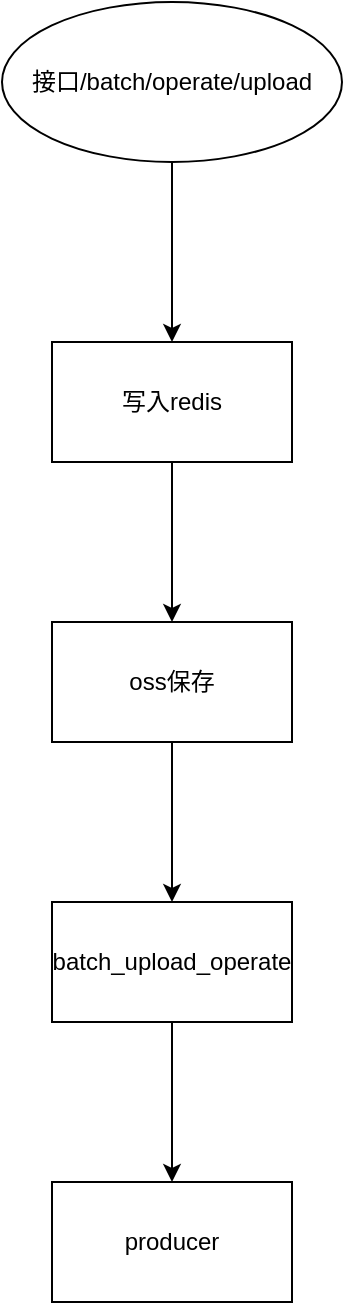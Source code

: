<mxfile version="14.2.9" type="github">
  <diagram id="UYI1o6EiJU6ZMrixAGvE" name="Page-1">
    <mxGraphModel dx="946" dy="499" grid="1" gridSize="10" guides="1" tooltips="1" connect="1" arrows="1" fold="1" page="1" pageScale="1" pageWidth="3300" pageHeight="4681" math="0" shadow="0">
      <root>
        <mxCell id="0" />
        <mxCell id="1" parent="0" />
        <mxCell id="F7SU4W-Cotm2c_y1UqXd-3" value="" style="edgeStyle=orthogonalEdgeStyle;rounded=0;orthogonalLoop=1;jettySize=auto;html=1;" edge="1" parent="1" source="F7SU4W-Cotm2c_y1UqXd-1" target="F7SU4W-Cotm2c_y1UqXd-2">
          <mxGeometry relative="1" as="geometry" />
        </mxCell>
        <mxCell id="F7SU4W-Cotm2c_y1UqXd-1" value="接口/batch/operate/upload" style="ellipse;whiteSpace=wrap;html=1;" vertex="1" parent="1">
          <mxGeometry x="300" y="60" width="170" height="80" as="geometry" />
        </mxCell>
        <mxCell id="F7SU4W-Cotm2c_y1UqXd-5" value="" style="edgeStyle=orthogonalEdgeStyle;rounded=0;orthogonalLoop=1;jettySize=auto;html=1;" edge="1" parent="1" source="F7SU4W-Cotm2c_y1UqXd-2" target="F7SU4W-Cotm2c_y1UqXd-4">
          <mxGeometry relative="1" as="geometry" />
        </mxCell>
        <mxCell id="F7SU4W-Cotm2c_y1UqXd-2" value="写入redis" style="whiteSpace=wrap;html=1;" vertex="1" parent="1">
          <mxGeometry x="325" y="230" width="120" height="60" as="geometry" />
        </mxCell>
        <mxCell id="F7SU4W-Cotm2c_y1UqXd-7" value="" style="edgeStyle=orthogonalEdgeStyle;rounded=0;orthogonalLoop=1;jettySize=auto;html=1;" edge="1" parent="1" source="F7SU4W-Cotm2c_y1UqXd-4" target="F7SU4W-Cotm2c_y1UqXd-6">
          <mxGeometry relative="1" as="geometry" />
        </mxCell>
        <mxCell id="F7SU4W-Cotm2c_y1UqXd-4" value="oss保存" style="whiteSpace=wrap;html=1;" vertex="1" parent="1">
          <mxGeometry x="325" y="370" width="120" height="60" as="geometry" />
        </mxCell>
        <mxCell id="F7SU4W-Cotm2c_y1UqXd-9" value="" style="edgeStyle=orthogonalEdgeStyle;rounded=0;orthogonalLoop=1;jettySize=auto;html=1;" edge="1" parent="1" source="F7SU4W-Cotm2c_y1UqXd-6" target="F7SU4W-Cotm2c_y1UqXd-8">
          <mxGeometry relative="1" as="geometry" />
        </mxCell>
        <mxCell id="F7SU4W-Cotm2c_y1UqXd-6" value="batch_upload_operate" style="whiteSpace=wrap;html=1;" vertex="1" parent="1">
          <mxGeometry x="325" y="510" width="120" height="60" as="geometry" />
        </mxCell>
        <mxCell id="F7SU4W-Cotm2c_y1UqXd-8" value="producer" style="whiteSpace=wrap;html=1;" vertex="1" parent="1">
          <mxGeometry x="325" y="650" width="120" height="60" as="geometry" />
        </mxCell>
      </root>
    </mxGraphModel>
  </diagram>
</mxfile>
